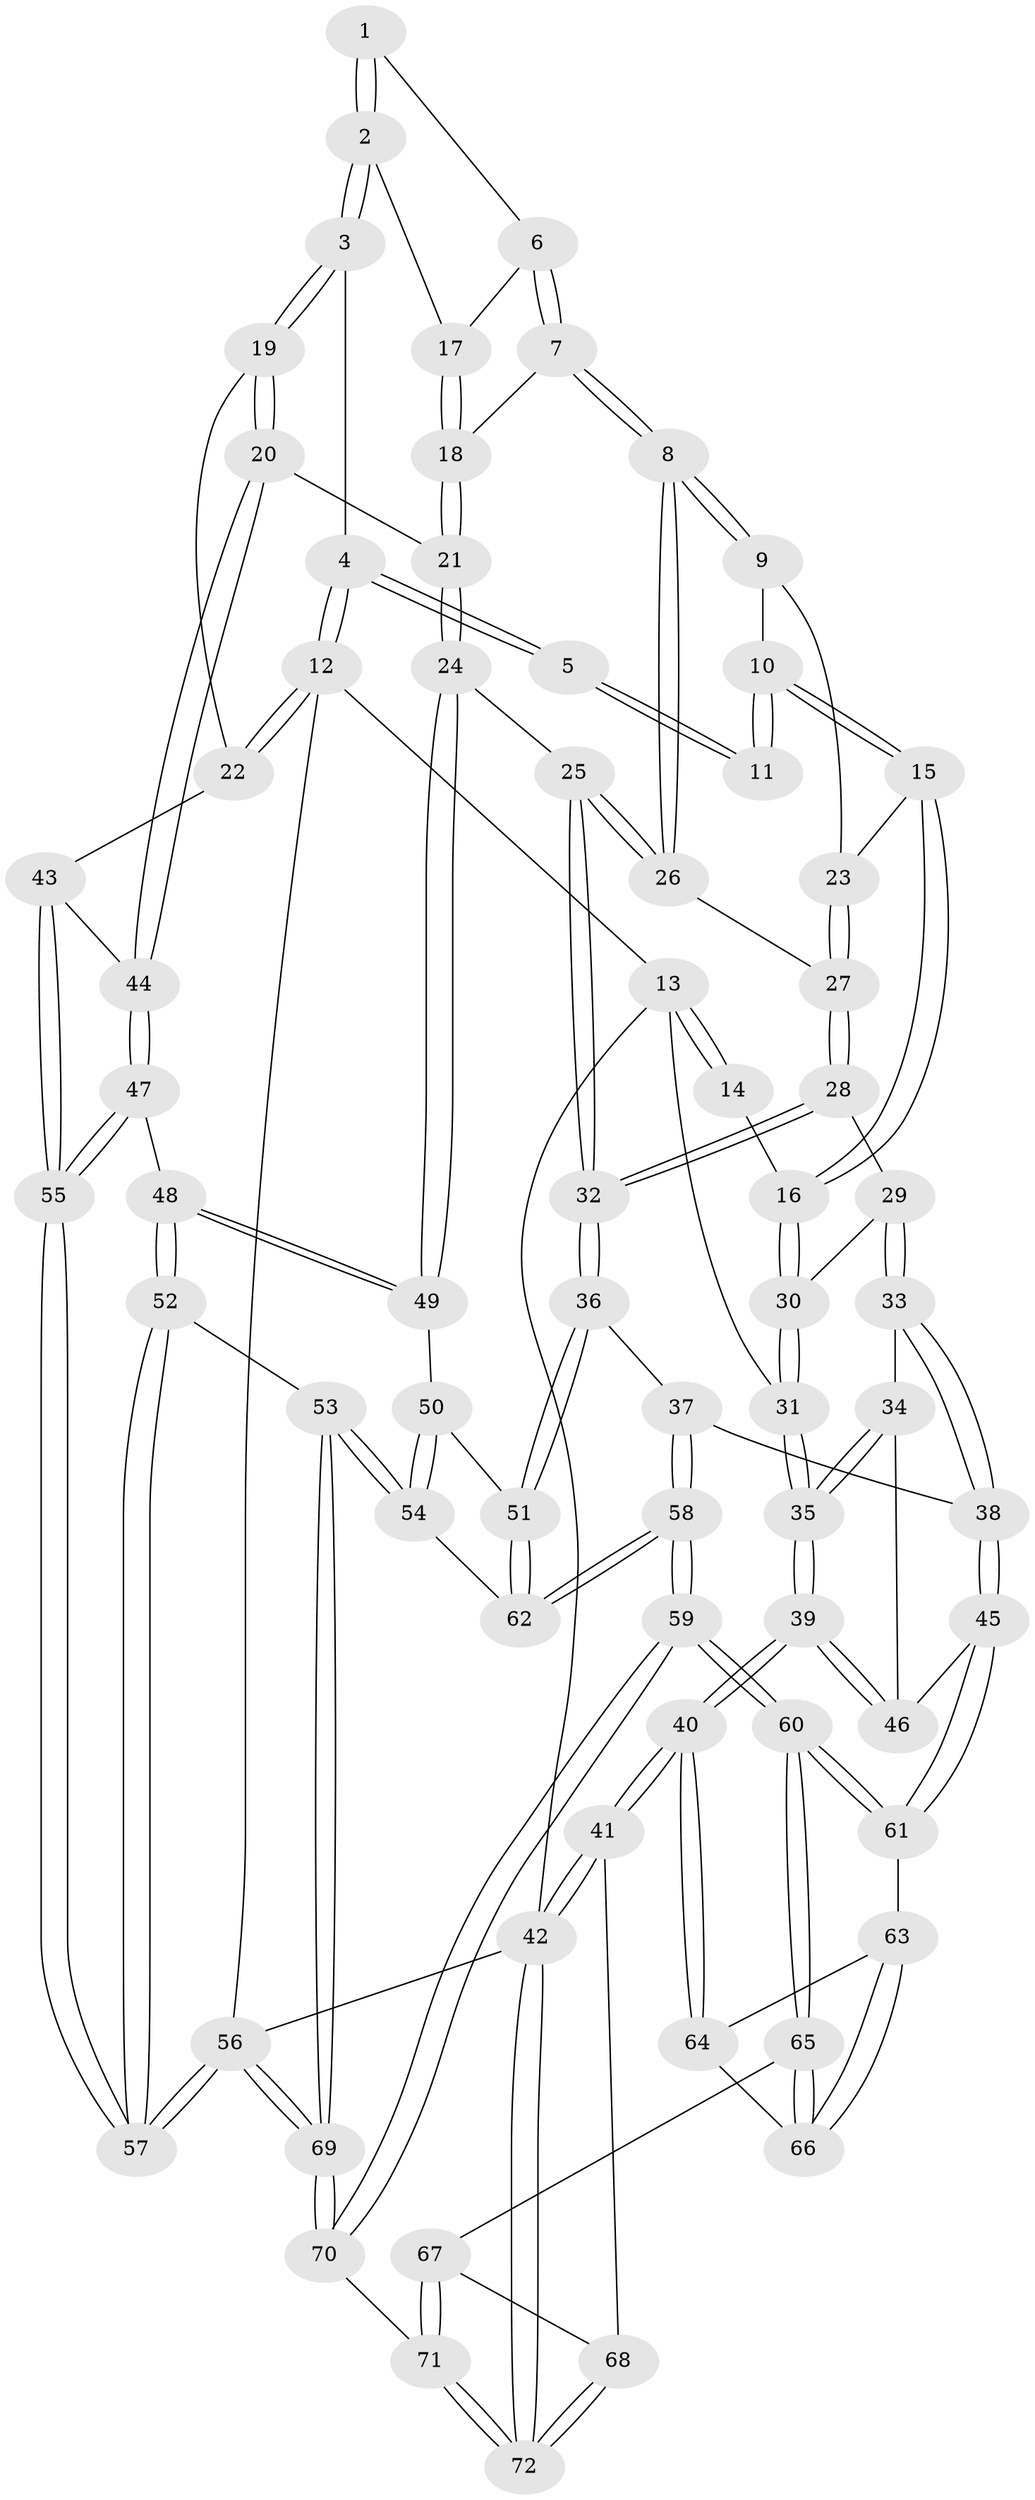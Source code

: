 // Generated by graph-tools (version 1.1) at 2025/38/03/09/25 02:38:42]
// undirected, 72 vertices, 177 edges
graph export_dot {
graph [start="1"]
  node [color=gray90,style=filled];
  1 [pos="+0.5434094839231597+0"];
  2 [pos="+0.8136985799378856+0.09392874367542449"];
  3 [pos="+0.866980107604996+0.07445036270106427"];
  4 [pos="+1+0"];
  5 [pos="+0.5226873266829157+0"];
  6 [pos="+0.593141148841722+0.04195262692627695"];
  7 [pos="+0.600795883780576+0.16018841142535548"];
  8 [pos="+0.5915508768652323+0.1787881088927594"];
  9 [pos="+0.5003694293870714+0.16969801999697984"];
  10 [pos="+0.4205822145476283+0.10691461876447847"];
  11 [pos="+0.4075692256818283+0"];
  12 [pos="+1+0"];
  13 [pos="+0+0"];
  14 [pos="+0.35382953283355834+0"];
  15 [pos="+0.37524797742445387+0.19416763618780175"];
  16 [pos="+0.2687772246923145+0.2198007627729362"];
  17 [pos="+0.8095593312216702+0.09599976014275932"];
  18 [pos="+0.7415423611914189+0.1626978749259512"];
  19 [pos="+0.8945137528317598+0.20368216575822037"];
  20 [pos="+0.8037696635752724+0.42289477361245337"];
  21 [pos="+0.7906994092698643+0.4230937853066401"];
  22 [pos="+1+0.2625680203560205"];
  23 [pos="+0.42475848738583016+0.2265411099714935"];
  24 [pos="+0.6978725666498808+0.44634797899919176"];
  25 [pos="+0.6911003185478988+0.4450969985665292"];
  26 [pos="+0.5915213257905746+0.18520085743971773"];
  27 [pos="+0.45775891649451084+0.29243805996922134"];
  28 [pos="+0.4514524401878595+0.3475637992700129"];
  29 [pos="+0.2453406290713622+0.2873321945041555"];
  30 [pos="+0.23348706277653578+0.2512267075976609"];
  31 [pos="+0+0.03630323502085794"];
  32 [pos="+0.5225055954444298+0.4842288180245137"];
  33 [pos="+0.23151111991497253+0.41963368752732777"];
  34 [pos="+0.06897557791924704+0.4722106857798786"];
  35 [pos="+0+0.4632346970995507"];
  36 [pos="+0.45275441083117296+0.5510646694423406"];
  37 [pos="+0.38695082745238174+0.5733013696153841"];
  38 [pos="+0.3715201628218802+0.5730288159777177"];
  39 [pos="+0+0.7178562600551883"];
  40 [pos="+0+0.7280863883391807"];
  41 [pos="+0+0.7305781970396599"];
  42 [pos="+0+1"];
  43 [pos="+1+0.48585632235325554"];
  44 [pos="+0.9036078356579866+0.46425377877723845"];
  45 [pos="+0.2624206514802271+0.6520227246107589"];
  46 [pos="+0.20501231103838927+0.6378011941694448"];
  47 [pos="+0.855340909130099+0.7070820178392668"];
  48 [pos="+0.831642803863184+0.7199289419787807"];
  49 [pos="+0.7142594444579603+0.6577038590091728"];
  50 [pos="+0.7142333382560934+0.6577454693629654"];
  51 [pos="+0.5579649339882383+0.7173017854045044"];
  52 [pos="+0.8199226066129331+0.7575124448474756"];
  53 [pos="+0.7275506972977279+0.9057131315612728"];
  54 [pos="+0.6798030442758459+0.8273762894983563"];
  55 [pos="+1+0.85459209092629"];
  56 [pos="+1+1"];
  57 [pos="+1+1"];
  58 [pos="+0.42908218730847947+0.8836374725097228"];
  59 [pos="+0.38832864988521126+0.9864088743864379"];
  60 [pos="+0.34266253881445585+0.9314433670730627"];
  61 [pos="+0.26161736779894795+0.6553437707990409"];
  62 [pos="+0.5661612053688805+0.7651411725820518"];
  63 [pos="+0.22362246321197762+0.7105564485446222"];
  64 [pos="+0.047607141850908495+0.7616438006225313"];
  65 [pos="+0.19094150412944047+0.8339375776940895"];
  66 [pos="+0.18437874471672502+0.8101814795594582"];
  67 [pos="+0.12286839444388789+0.8892343546607269"];
  68 [pos="+0.1106871951793173+0.8887175135162628"];
  69 [pos="+0.7693417612579374+1"];
  70 [pos="+0.40568376913603343+1"];
  71 [pos="+0.3133780259889637+1"];
  72 [pos="+0+1"];
  1 -- 2;
  1 -- 2;
  1 -- 6;
  2 -- 3;
  2 -- 3;
  2 -- 17;
  3 -- 4;
  3 -- 19;
  3 -- 19;
  4 -- 5;
  4 -- 5;
  4 -- 12;
  4 -- 12;
  5 -- 11;
  5 -- 11;
  6 -- 7;
  6 -- 7;
  6 -- 17;
  7 -- 8;
  7 -- 8;
  7 -- 18;
  8 -- 9;
  8 -- 9;
  8 -- 26;
  8 -- 26;
  9 -- 10;
  9 -- 23;
  10 -- 11;
  10 -- 11;
  10 -- 15;
  10 -- 15;
  12 -- 13;
  12 -- 22;
  12 -- 22;
  12 -- 56;
  13 -- 14;
  13 -- 14;
  13 -- 31;
  13 -- 42;
  14 -- 16;
  15 -- 16;
  15 -- 16;
  15 -- 23;
  16 -- 30;
  16 -- 30;
  17 -- 18;
  17 -- 18;
  18 -- 21;
  18 -- 21;
  19 -- 20;
  19 -- 20;
  19 -- 22;
  20 -- 21;
  20 -- 44;
  20 -- 44;
  21 -- 24;
  21 -- 24;
  22 -- 43;
  23 -- 27;
  23 -- 27;
  24 -- 25;
  24 -- 49;
  24 -- 49;
  25 -- 26;
  25 -- 26;
  25 -- 32;
  25 -- 32;
  26 -- 27;
  27 -- 28;
  27 -- 28;
  28 -- 29;
  28 -- 32;
  28 -- 32;
  29 -- 30;
  29 -- 33;
  29 -- 33;
  30 -- 31;
  30 -- 31;
  31 -- 35;
  31 -- 35;
  32 -- 36;
  32 -- 36;
  33 -- 34;
  33 -- 38;
  33 -- 38;
  34 -- 35;
  34 -- 35;
  34 -- 46;
  35 -- 39;
  35 -- 39;
  36 -- 37;
  36 -- 51;
  36 -- 51;
  37 -- 38;
  37 -- 58;
  37 -- 58;
  38 -- 45;
  38 -- 45;
  39 -- 40;
  39 -- 40;
  39 -- 46;
  39 -- 46;
  40 -- 41;
  40 -- 41;
  40 -- 64;
  40 -- 64;
  41 -- 42;
  41 -- 42;
  41 -- 68;
  42 -- 72;
  42 -- 72;
  42 -- 56;
  43 -- 44;
  43 -- 55;
  43 -- 55;
  44 -- 47;
  44 -- 47;
  45 -- 46;
  45 -- 61;
  45 -- 61;
  47 -- 48;
  47 -- 55;
  47 -- 55;
  48 -- 49;
  48 -- 49;
  48 -- 52;
  48 -- 52;
  49 -- 50;
  50 -- 51;
  50 -- 54;
  50 -- 54;
  51 -- 62;
  51 -- 62;
  52 -- 53;
  52 -- 57;
  52 -- 57;
  53 -- 54;
  53 -- 54;
  53 -- 69;
  53 -- 69;
  54 -- 62;
  55 -- 57;
  55 -- 57;
  56 -- 57;
  56 -- 57;
  56 -- 69;
  56 -- 69;
  58 -- 59;
  58 -- 59;
  58 -- 62;
  58 -- 62;
  59 -- 60;
  59 -- 60;
  59 -- 70;
  59 -- 70;
  60 -- 61;
  60 -- 61;
  60 -- 65;
  60 -- 65;
  61 -- 63;
  63 -- 64;
  63 -- 66;
  63 -- 66;
  64 -- 66;
  65 -- 66;
  65 -- 66;
  65 -- 67;
  67 -- 68;
  67 -- 71;
  67 -- 71;
  68 -- 72;
  68 -- 72;
  69 -- 70;
  69 -- 70;
  70 -- 71;
  71 -- 72;
  71 -- 72;
}
